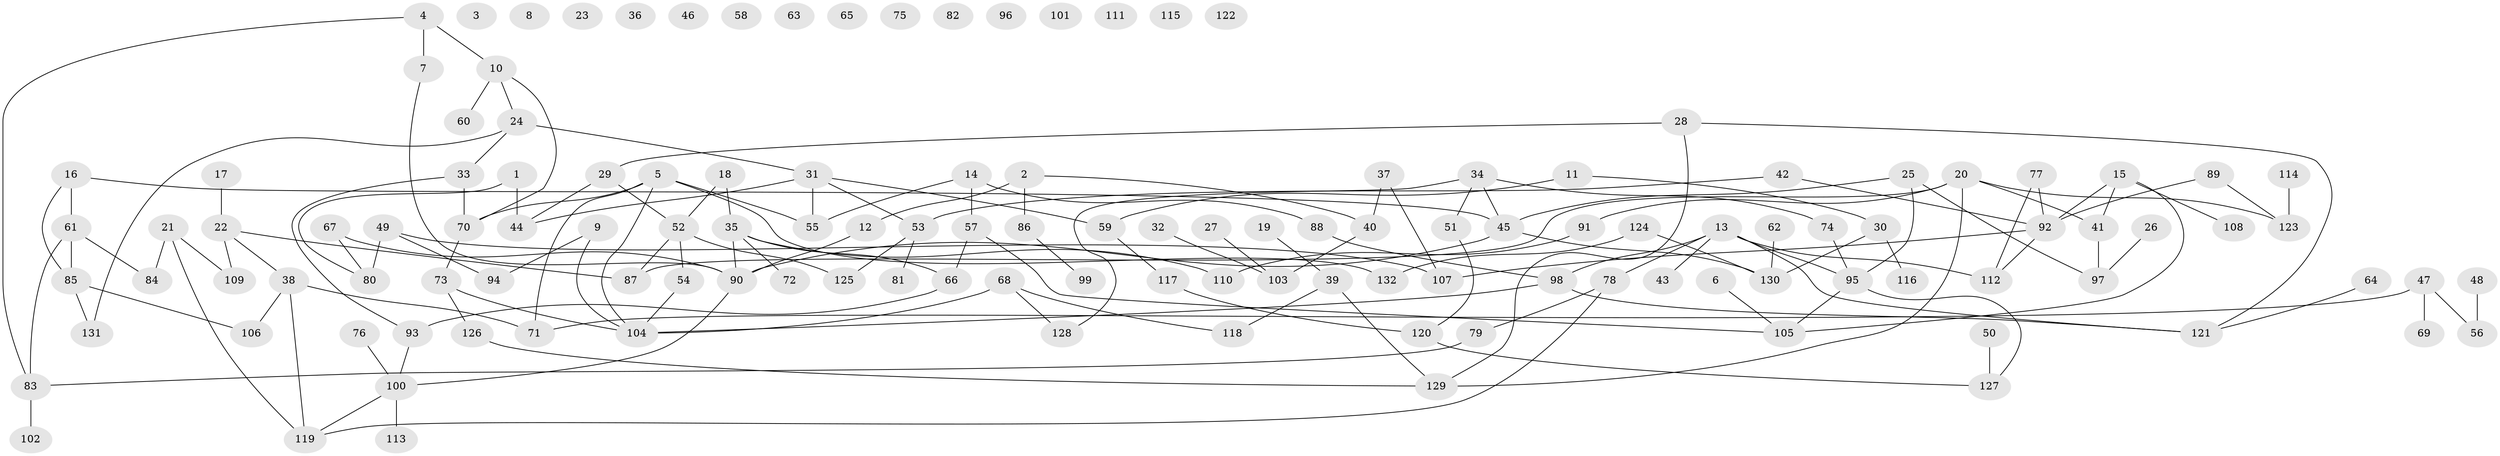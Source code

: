 // coarse degree distribution, {2: 0.18478260869565216, 4: 0.09782608695652174, 0: 0.16304347826086957, 9: 0.021739130434782608, 5: 0.043478260869565216, 1: 0.17391304347826086, 6: 0.07608695652173914, 3: 0.22826086956521738, 7: 0.010869565217391304}
// Generated by graph-tools (version 1.1) at 2025/16/03/04/25 18:16:42]
// undirected, 132 vertices, 160 edges
graph export_dot {
graph [start="1"]
  node [color=gray90,style=filled];
  1;
  2;
  3;
  4;
  5;
  6;
  7;
  8;
  9;
  10;
  11;
  12;
  13;
  14;
  15;
  16;
  17;
  18;
  19;
  20;
  21;
  22;
  23;
  24;
  25;
  26;
  27;
  28;
  29;
  30;
  31;
  32;
  33;
  34;
  35;
  36;
  37;
  38;
  39;
  40;
  41;
  42;
  43;
  44;
  45;
  46;
  47;
  48;
  49;
  50;
  51;
  52;
  53;
  54;
  55;
  56;
  57;
  58;
  59;
  60;
  61;
  62;
  63;
  64;
  65;
  66;
  67;
  68;
  69;
  70;
  71;
  72;
  73;
  74;
  75;
  76;
  77;
  78;
  79;
  80;
  81;
  82;
  83;
  84;
  85;
  86;
  87;
  88;
  89;
  90;
  91;
  92;
  93;
  94;
  95;
  96;
  97;
  98;
  99;
  100;
  101;
  102;
  103;
  104;
  105;
  106;
  107;
  108;
  109;
  110;
  111;
  112;
  113;
  114;
  115;
  116;
  117;
  118;
  119;
  120;
  121;
  122;
  123;
  124;
  125;
  126;
  127;
  128;
  129;
  130;
  131;
  132;
  1 -- 44;
  1 -- 80;
  2 -- 12;
  2 -- 40;
  2 -- 86;
  4 -- 7;
  4 -- 10;
  4 -- 83;
  5 -- 55;
  5 -- 70;
  5 -- 71;
  5 -- 104;
  5 -- 132;
  6 -- 105;
  7 -- 90;
  9 -- 94;
  9 -- 104;
  10 -- 24;
  10 -- 60;
  10 -- 70;
  11 -- 30;
  11 -- 59;
  12 -- 90;
  13 -- 43;
  13 -- 78;
  13 -- 95;
  13 -- 98;
  13 -- 112;
  13 -- 121;
  14 -- 55;
  14 -- 57;
  14 -- 88;
  15 -- 41;
  15 -- 92;
  15 -- 105;
  15 -- 108;
  16 -- 45;
  16 -- 61;
  16 -- 85;
  17 -- 22;
  18 -- 35;
  18 -- 52;
  19 -- 39;
  20 -- 41;
  20 -- 87;
  20 -- 91;
  20 -- 123;
  20 -- 129;
  21 -- 84;
  21 -- 109;
  21 -- 119;
  22 -- 38;
  22 -- 87;
  22 -- 109;
  24 -- 31;
  24 -- 33;
  24 -- 131;
  25 -- 45;
  25 -- 95;
  25 -- 97;
  26 -- 97;
  27 -- 103;
  28 -- 29;
  28 -- 121;
  28 -- 129;
  29 -- 44;
  29 -- 52;
  30 -- 116;
  30 -- 130;
  31 -- 44;
  31 -- 53;
  31 -- 55;
  31 -- 59;
  32 -- 103;
  33 -- 70;
  33 -- 93;
  34 -- 45;
  34 -- 51;
  34 -- 74;
  34 -- 128;
  35 -- 66;
  35 -- 72;
  35 -- 90;
  35 -- 110;
  37 -- 40;
  37 -- 107;
  38 -- 71;
  38 -- 106;
  38 -- 119;
  39 -- 118;
  39 -- 129;
  40 -- 103;
  41 -- 97;
  42 -- 53;
  42 -- 92;
  45 -- 90;
  45 -- 130;
  47 -- 56;
  47 -- 69;
  47 -- 71;
  48 -- 56;
  49 -- 80;
  49 -- 94;
  49 -- 107;
  50 -- 127;
  51 -- 120;
  52 -- 54;
  52 -- 87;
  52 -- 125;
  53 -- 81;
  53 -- 125;
  54 -- 104;
  57 -- 66;
  57 -- 105;
  59 -- 117;
  61 -- 83;
  61 -- 84;
  61 -- 85;
  62 -- 130;
  64 -- 121;
  66 -- 93;
  67 -- 80;
  67 -- 90;
  68 -- 104;
  68 -- 118;
  68 -- 128;
  70 -- 73;
  73 -- 104;
  73 -- 126;
  74 -- 95;
  76 -- 100;
  77 -- 92;
  77 -- 112;
  78 -- 79;
  78 -- 119;
  79 -- 83;
  83 -- 102;
  85 -- 106;
  85 -- 131;
  86 -- 99;
  88 -- 98;
  89 -- 92;
  89 -- 123;
  90 -- 100;
  91 -- 110;
  92 -- 107;
  92 -- 112;
  93 -- 100;
  95 -- 105;
  95 -- 127;
  98 -- 104;
  98 -- 121;
  100 -- 113;
  100 -- 119;
  114 -- 123;
  117 -- 120;
  120 -- 127;
  124 -- 130;
  124 -- 132;
  126 -- 129;
}
